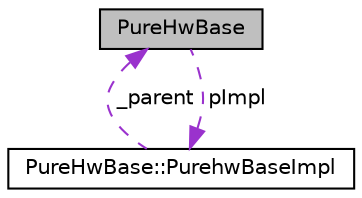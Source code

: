 digraph "PureHwBase"
{
 // LATEX_PDF_SIZE
  edge [fontname="Helvetica",fontsize="10",labelfontname="Helvetica",labelfontsize="10"];
  node [fontname="Helvetica",fontsize="10",shape=record];
  Node1 [label="PureHwBase",height=0.2,width=0.4,color="black", fillcolor="grey75", style="filled", fontcolor="black",tooltip="Base class for Pure hardware classes."];
  Node2 -> Node1 [dir="back",color="darkorchid3",fontsize="10",style="dashed",label=" pImpl" ,fontname="Helvetica"];
  Node2 [label="PureHwBase::PurehwBaseImpl",height=0.2,width=0.4,color="black", fillcolor="white", style="filled",URL="$class_pure_hw_base_1_1_purehw_base_impl.html",tooltip=" "];
  Node1 -> Node2 [dir="back",color="darkorchid3",fontsize="10",style="dashed",label=" _parent" ,fontname="Helvetica"];
}
